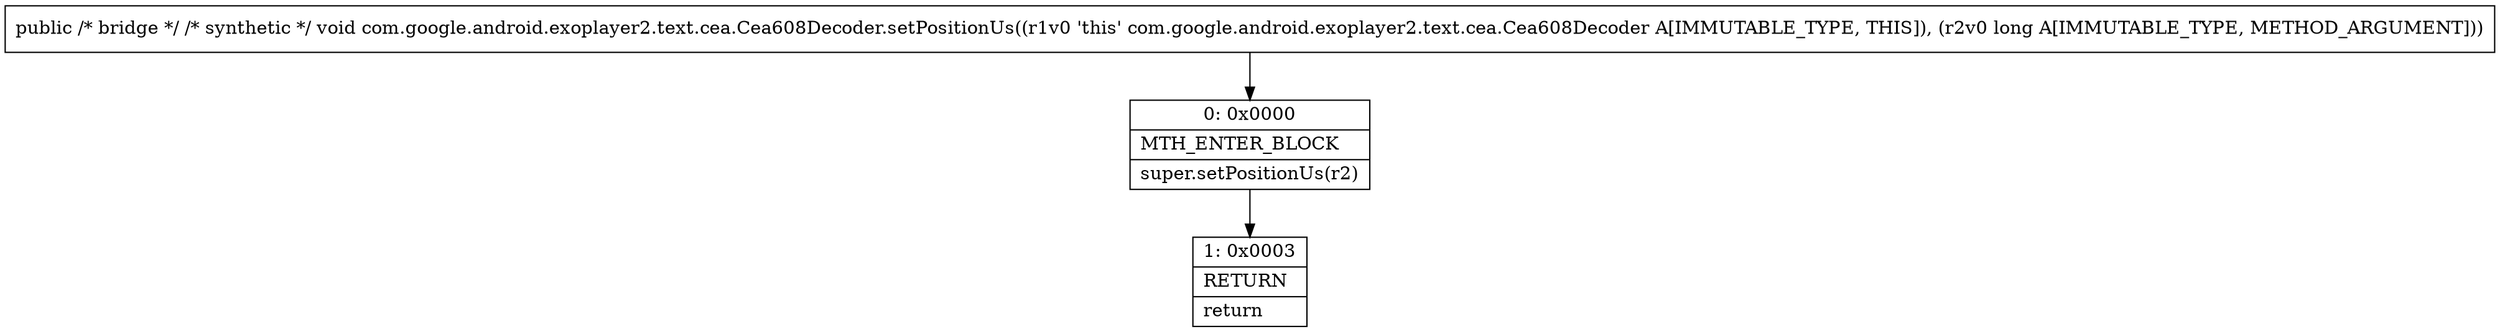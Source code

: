 digraph "CFG forcom.google.android.exoplayer2.text.cea.Cea608Decoder.setPositionUs(J)V" {
Node_0 [shape=record,label="{0\:\ 0x0000|MTH_ENTER_BLOCK\l|super.setPositionUs(r2)\l}"];
Node_1 [shape=record,label="{1\:\ 0x0003|RETURN\l|return\l}"];
MethodNode[shape=record,label="{public \/* bridge *\/ \/* synthetic *\/ void com.google.android.exoplayer2.text.cea.Cea608Decoder.setPositionUs((r1v0 'this' com.google.android.exoplayer2.text.cea.Cea608Decoder A[IMMUTABLE_TYPE, THIS]), (r2v0 long A[IMMUTABLE_TYPE, METHOD_ARGUMENT])) }"];
MethodNode -> Node_0;
Node_0 -> Node_1;
}

